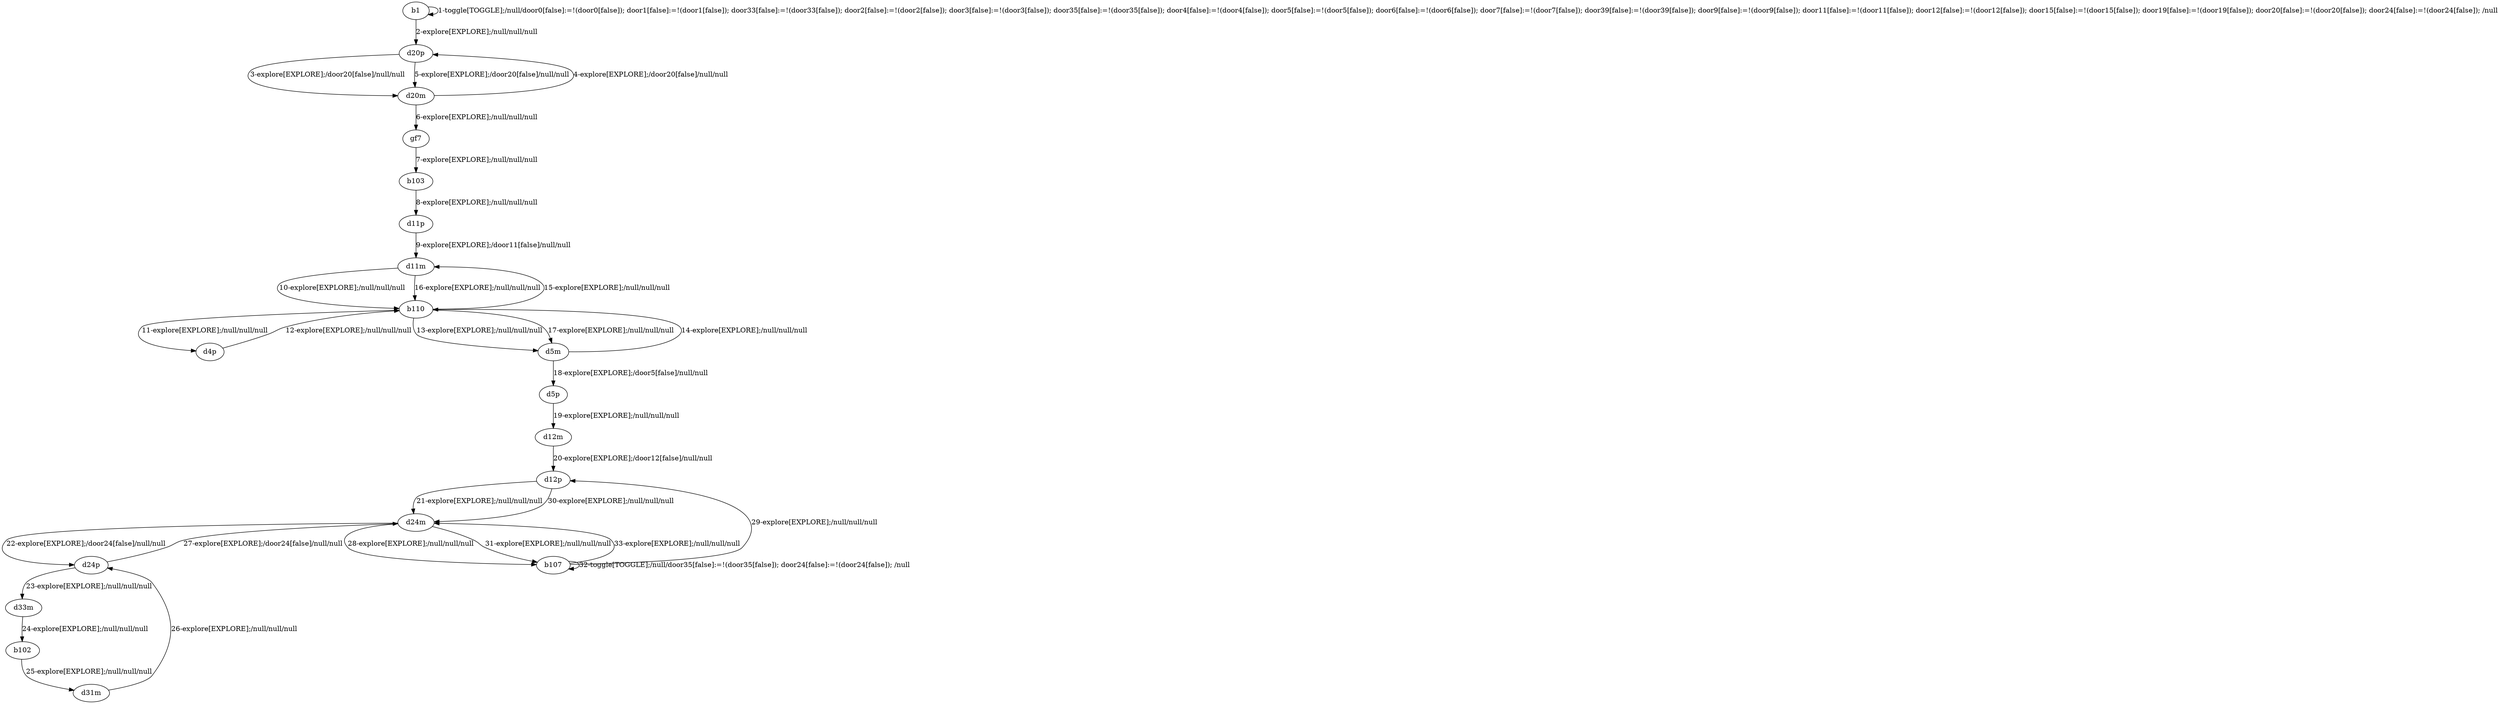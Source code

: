# Total number of goals covered by this test: 2
# d24p --> d24m
# d31m --> d24p

digraph g {
"b1" -> "b1" [label = "1-toggle[TOGGLE];/null/door0[false]:=!(door0[false]); door1[false]:=!(door1[false]); door33[false]:=!(door33[false]); door2[false]:=!(door2[false]); door3[false]:=!(door3[false]); door35[false]:=!(door35[false]); door4[false]:=!(door4[false]); door5[false]:=!(door5[false]); door6[false]:=!(door6[false]); door7[false]:=!(door7[false]); door39[false]:=!(door39[false]); door9[false]:=!(door9[false]); door11[false]:=!(door11[false]); door12[false]:=!(door12[false]); door15[false]:=!(door15[false]); door19[false]:=!(door19[false]); door20[false]:=!(door20[false]); door24[false]:=!(door24[false]); /null"];
"b1" -> "d20p" [label = "2-explore[EXPLORE];/null/null/null"];
"d20p" -> "d20m" [label = "3-explore[EXPLORE];/door20[false]/null/null"];
"d20m" -> "d20p" [label = "4-explore[EXPLORE];/door20[false]/null/null"];
"d20p" -> "d20m" [label = "5-explore[EXPLORE];/door20[false]/null/null"];
"d20m" -> "gf7" [label = "6-explore[EXPLORE];/null/null/null"];
"gf7" -> "b103" [label = "7-explore[EXPLORE];/null/null/null"];
"b103" -> "d11p" [label = "8-explore[EXPLORE];/null/null/null"];
"d11p" -> "d11m" [label = "9-explore[EXPLORE];/door11[false]/null/null"];
"d11m" -> "b110" [label = "10-explore[EXPLORE];/null/null/null"];
"b110" -> "d4p" [label = "11-explore[EXPLORE];/null/null/null"];
"d4p" -> "b110" [label = "12-explore[EXPLORE];/null/null/null"];
"b110" -> "d5m" [label = "13-explore[EXPLORE];/null/null/null"];
"d5m" -> "b110" [label = "14-explore[EXPLORE];/null/null/null"];
"b110" -> "d11m" [label = "15-explore[EXPLORE];/null/null/null"];
"d11m" -> "b110" [label = "16-explore[EXPLORE];/null/null/null"];
"b110" -> "d5m" [label = "17-explore[EXPLORE];/null/null/null"];
"d5m" -> "d5p" [label = "18-explore[EXPLORE];/door5[false]/null/null"];
"d5p" -> "d12m" [label = "19-explore[EXPLORE];/null/null/null"];
"d12m" -> "d12p" [label = "20-explore[EXPLORE];/door12[false]/null/null"];
"d12p" -> "d24m" [label = "21-explore[EXPLORE];/null/null/null"];
"d24m" -> "d24p" [label = "22-explore[EXPLORE];/door24[false]/null/null"];
"d24p" -> "d33m" [label = "23-explore[EXPLORE];/null/null/null"];
"d33m" -> "b102" [label = "24-explore[EXPLORE];/null/null/null"];
"b102" -> "d31m" [label = "25-explore[EXPLORE];/null/null/null"];
"d31m" -> "d24p" [label = "26-explore[EXPLORE];/null/null/null"];
"d24p" -> "d24m" [label = "27-explore[EXPLORE];/door24[false]/null/null"];
"d24m" -> "b107" [label = "28-explore[EXPLORE];/null/null/null"];
"b107" -> "d12p" [label = "29-explore[EXPLORE];/null/null/null"];
"d12p" -> "d24m" [label = "30-explore[EXPLORE];/null/null/null"];
"d24m" -> "b107" [label = "31-explore[EXPLORE];/null/null/null"];
"b107" -> "b107" [label = "32-toggle[TOGGLE];/null/door35[false]:=!(door35[false]); door24[false]:=!(door24[false]); /null"];
"b107" -> "d24m" [label = "33-explore[EXPLORE];/null/null/null"];
}